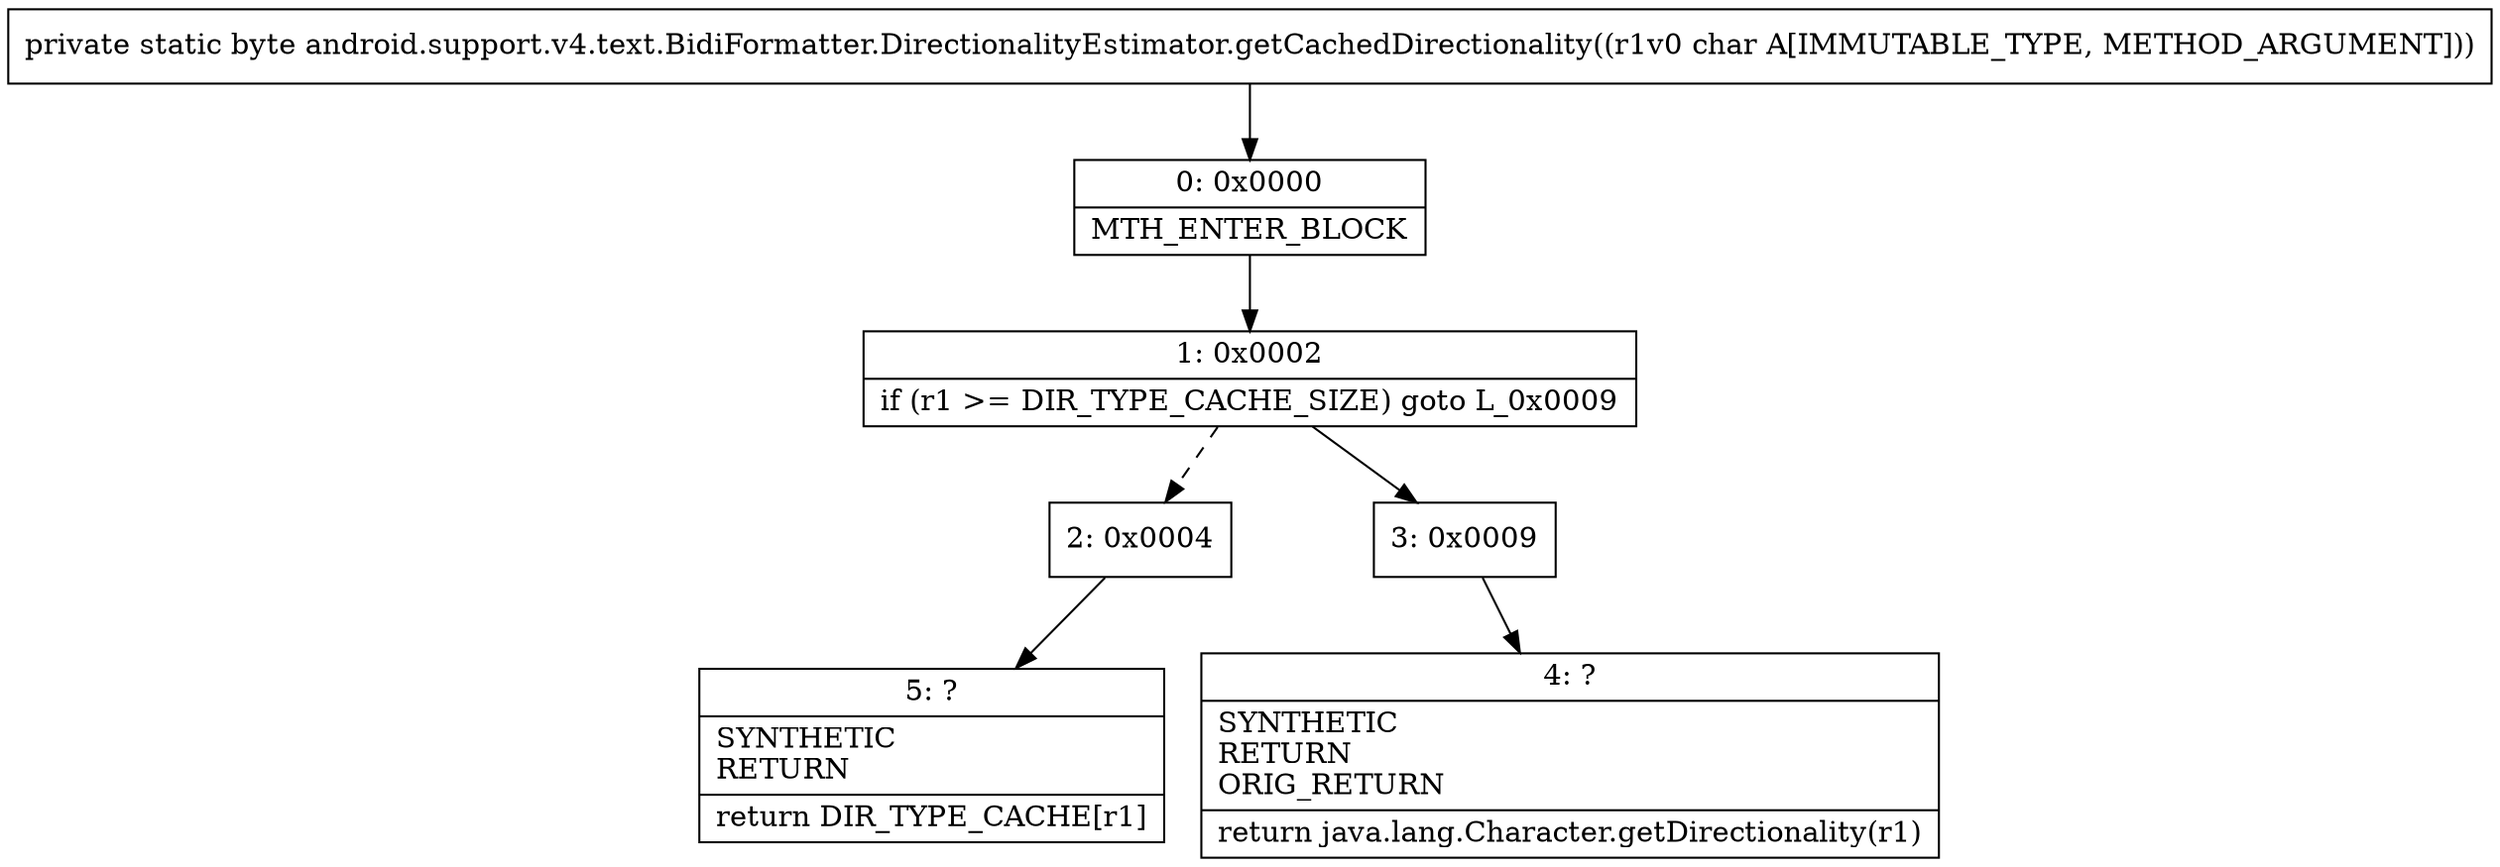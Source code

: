 digraph "CFG forandroid.support.v4.text.BidiFormatter.DirectionalityEstimator.getCachedDirectionality(C)B" {
Node_0 [shape=record,label="{0\:\ 0x0000|MTH_ENTER_BLOCK\l}"];
Node_1 [shape=record,label="{1\:\ 0x0002|if (r1 \>= DIR_TYPE_CACHE_SIZE) goto L_0x0009\l}"];
Node_2 [shape=record,label="{2\:\ 0x0004}"];
Node_3 [shape=record,label="{3\:\ 0x0009}"];
Node_4 [shape=record,label="{4\:\ ?|SYNTHETIC\lRETURN\lORIG_RETURN\l|return java.lang.Character.getDirectionality(r1)\l}"];
Node_5 [shape=record,label="{5\:\ ?|SYNTHETIC\lRETURN\l|return DIR_TYPE_CACHE[r1]\l}"];
MethodNode[shape=record,label="{private static byte android.support.v4.text.BidiFormatter.DirectionalityEstimator.getCachedDirectionality((r1v0 char A[IMMUTABLE_TYPE, METHOD_ARGUMENT])) }"];
MethodNode -> Node_0;
Node_0 -> Node_1;
Node_1 -> Node_2[style=dashed];
Node_1 -> Node_3;
Node_2 -> Node_5;
Node_3 -> Node_4;
}

